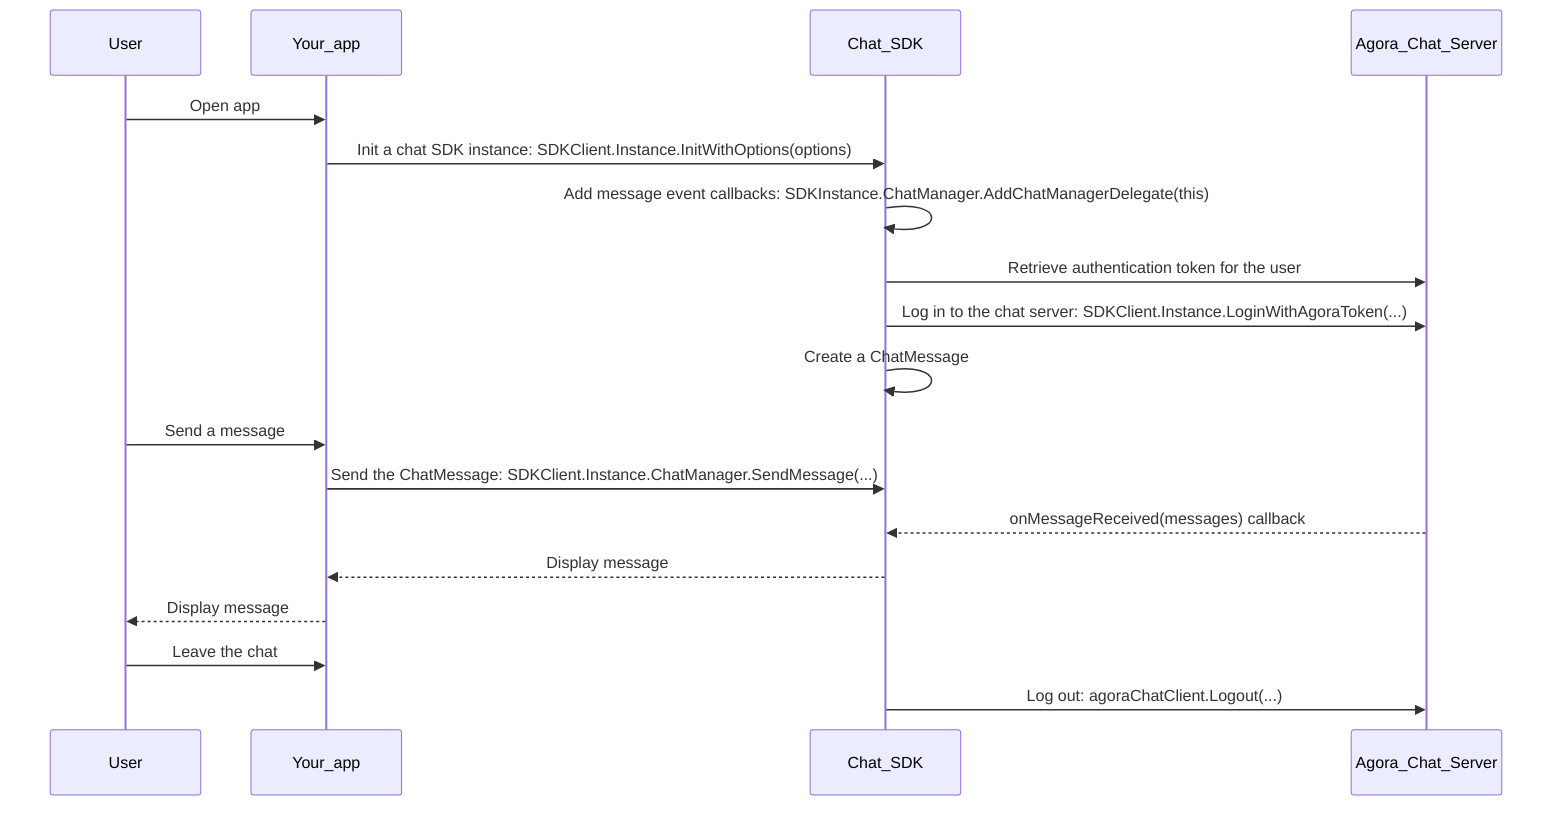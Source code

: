 sequenceDiagram
    participant User
    participant Your_app
    participant Chat_SDK
    participant Agora_Chat_Server

    User->>Your_app: Open app
    Your_app->>Chat_SDK: Init a chat SDK instance: SDKClient.Instance.InitWithOptions(options);
    Chat_SDK->>Chat_SDK: Add message event callbacks: SDKInstance.ChatManager.AddChatManagerDelegate(this);
    Chat_SDK->>Agora_Chat_Server: Retrieve authentication token for the user
    
    Chat_SDK->>Agora_Chat_Server: Log in to the chat server: SDKClient.Instance.LoginWithAgoraToken(...);
    
    Chat_SDK->>Chat_SDK: Create a ChatMessage
    User->>Your_app: Send a message
    Your_app->>Chat_SDK: Send the ChatMessage: SDKClient.Instance.ChatManager.SendMessage(...);
    
    Agora_Chat_Server-->>Chat_SDK: onMessageReceived(messages) callback
    Chat_SDK-->>Your_app: Display message
    Your_app-->>User: Display message
    
    User->>Your_app: Leave the chat
    Chat_SDK->>Agora_Chat_Server: Log out: agoraChatClient.Logout(...);